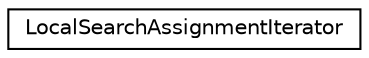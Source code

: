 digraph "Graphical Class Hierarchy"
{
 // LATEX_PDF_SIZE
  edge [fontname="Helvetica",fontsize="10",labelfontname="Helvetica",labelfontsize="10"];
  node [fontname="Helvetica",fontsize="10",shape=record];
  rankdir="LR";
  Node0 [label="LocalSearchAssignmentIterator",height=0.2,width=0.4,color="black", fillcolor="white", style="filled",URL="$classoperations__research_1_1bop_1_1_local_search_assignment_iterator.html",tooltip=" "];
}
